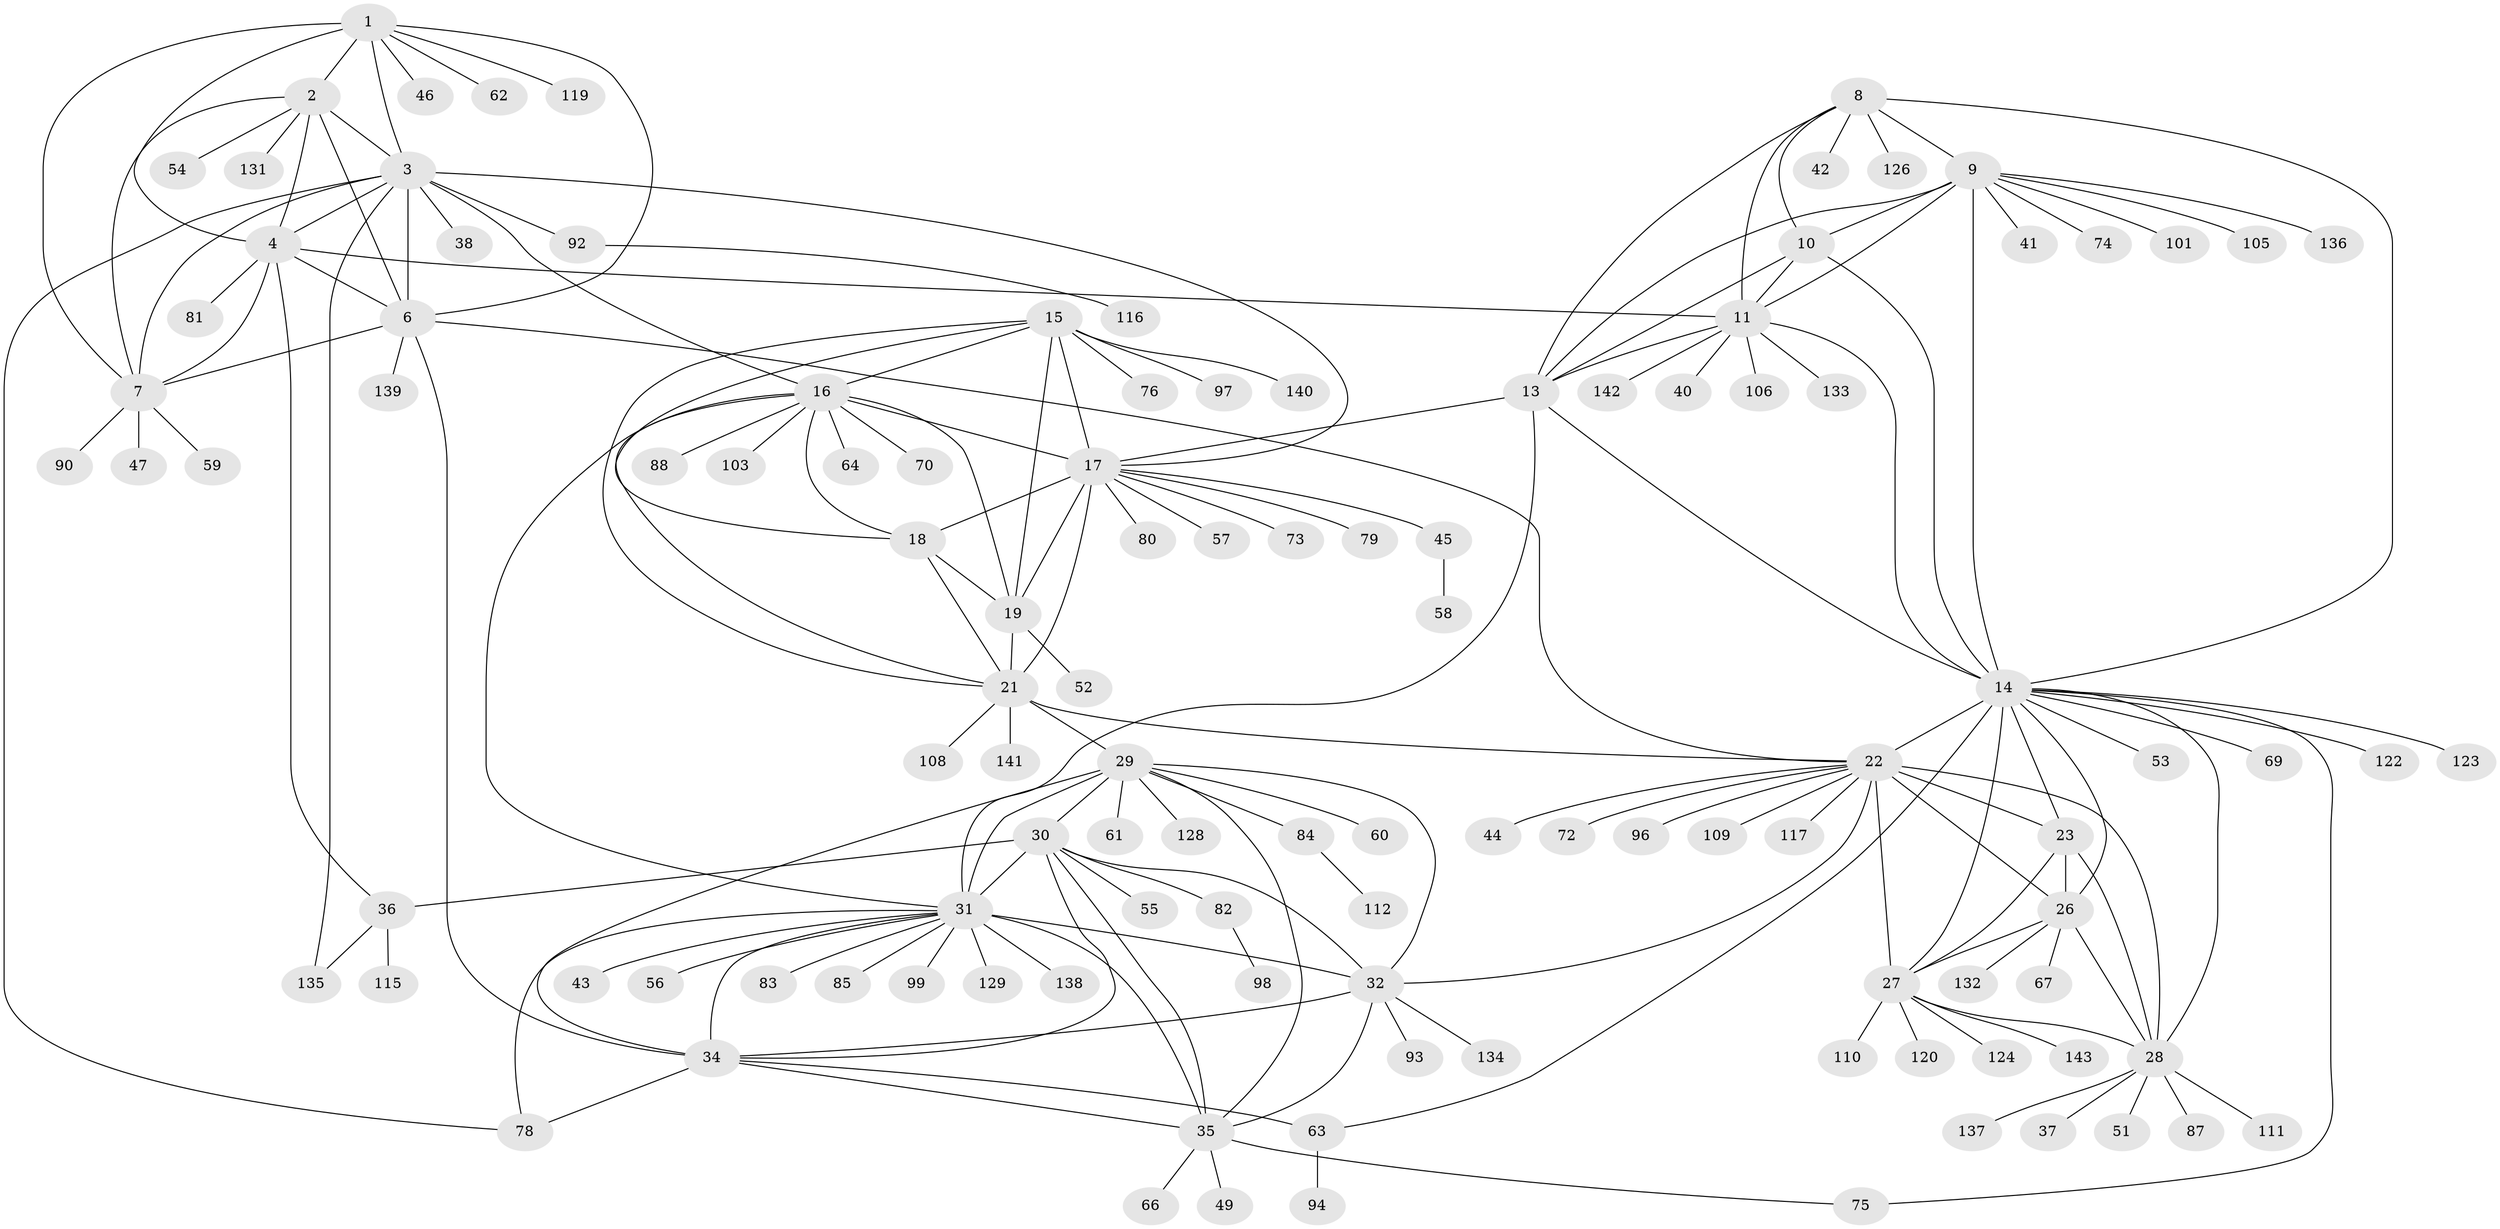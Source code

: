 // Generated by graph-tools (version 1.1) at 2025/24/03/03/25 07:24:10]
// undirected, 115 vertices, 178 edges
graph export_dot {
graph [start="1"]
  node [color=gray90,style=filled];
  1 [super="+127"];
  2 [super="+121"];
  3 [super="+5"];
  4 [super="+130"];
  6 [super="+125"];
  7 [super="+104"];
  8 [super="+71"];
  9 [super="+12"];
  10;
  11 [super="+95"];
  13 [super="+86"];
  14 [super="+24"];
  15 [super="+89"];
  16 [super="+102"];
  17 [super="+20"];
  18;
  19 [super="+114"];
  21 [super="+113"];
  22 [super="+25"];
  23 [super="+91"];
  26 [super="+39"];
  27 [super="+48"];
  28 [super="+77"];
  29 [super="+65"];
  30;
  31 [super="+33"];
  32;
  34 [super="+107"];
  35;
  36;
  37;
  38;
  40;
  41 [super="+118"];
  42;
  43;
  44;
  45 [super="+50"];
  46;
  47;
  49;
  51;
  52;
  53;
  54;
  55;
  56 [super="+68"];
  57;
  58;
  59;
  60;
  61;
  62;
  63 [super="+100"];
  64;
  66;
  67;
  69;
  70;
  72;
  73;
  74;
  75;
  76;
  78;
  79;
  80;
  81;
  82;
  83;
  84;
  85;
  87;
  88;
  90;
  92;
  93;
  94;
  96;
  97;
  98;
  99;
  101;
  103;
  105;
  106;
  108;
  109;
  110;
  111;
  112;
  115;
  116;
  117;
  119;
  120;
  122;
  123;
  124;
  126;
  128;
  129;
  131;
  132;
  133;
  134;
  135;
  136;
  137;
  138;
  139;
  140;
  141;
  142;
  143;
  1 -- 2;
  1 -- 3 [weight=2];
  1 -- 4;
  1 -- 6;
  1 -- 7;
  1 -- 46;
  1 -- 62;
  1 -- 119;
  2 -- 3 [weight=2];
  2 -- 4;
  2 -- 6;
  2 -- 7;
  2 -- 54;
  2 -- 131;
  3 -- 4 [weight=2];
  3 -- 6 [weight=2];
  3 -- 7 [weight=2];
  3 -- 17;
  3 -- 38;
  3 -- 78;
  3 -- 135;
  3 -- 92;
  3 -- 16;
  4 -- 6;
  4 -- 7;
  4 -- 11 [weight=2];
  4 -- 36;
  4 -- 81;
  6 -- 7;
  6 -- 22;
  6 -- 34;
  6 -- 139;
  7 -- 47;
  7 -- 59;
  7 -- 90;
  8 -- 9 [weight=2];
  8 -- 10;
  8 -- 11;
  8 -- 13;
  8 -- 14;
  8 -- 42;
  8 -- 126;
  9 -- 10 [weight=2];
  9 -- 11 [weight=2];
  9 -- 13 [weight=2];
  9 -- 14 [weight=2];
  9 -- 74;
  9 -- 101;
  9 -- 136;
  9 -- 41;
  9 -- 105;
  10 -- 11;
  10 -- 13;
  10 -- 14;
  11 -- 13;
  11 -- 14;
  11 -- 40;
  11 -- 106;
  11 -- 133;
  11 -- 142;
  13 -- 14;
  13 -- 31;
  13 -- 17;
  14 -- 63;
  14 -- 122;
  14 -- 69;
  14 -- 27;
  14 -- 75;
  14 -- 53;
  14 -- 22 [weight=2];
  14 -- 23;
  14 -- 26;
  14 -- 123;
  14 -- 28;
  15 -- 16;
  15 -- 17 [weight=2];
  15 -- 18;
  15 -- 19;
  15 -- 21;
  15 -- 76;
  15 -- 97;
  15 -- 140;
  16 -- 17 [weight=2];
  16 -- 18;
  16 -- 19;
  16 -- 21;
  16 -- 31;
  16 -- 64;
  16 -- 70;
  16 -- 88;
  16 -- 103;
  17 -- 18 [weight=2];
  17 -- 19 [weight=2];
  17 -- 21 [weight=2];
  17 -- 79;
  17 -- 80;
  17 -- 73;
  17 -- 45;
  17 -- 57;
  18 -- 19;
  18 -- 21;
  19 -- 21;
  19 -- 52;
  21 -- 22;
  21 -- 108;
  21 -- 141;
  21 -- 29;
  22 -- 23 [weight=2];
  22 -- 26 [weight=2];
  22 -- 27 [weight=2];
  22 -- 28 [weight=2];
  22 -- 32;
  22 -- 44;
  22 -- 72;
  22 -- 96;
  22 -- 109;
  22 -- 117;
  23 -- 26;
  23 -- 27;
  23 -- 28;
  26 -- 27;
  26 -- 28;
  26 -- 67;
  26 -- 132;
  27 -- 28;
  27 -- 110;
  27 -- 120;
  27 -- 124;
  27 -- 143;
  28 -- 37;
  28 -- 51;
  28 -- 87;
  28 -- 111;
  28 -- 137;
  29 -- 30;
  29 -- 31 [weight=2];
  29 -- 32;
  29 -- 34;
  29 -- 35;
  29 -- 60;
  29 -- 61;
  29 -- 84;
  29 -- 128;
  30 -- 31 [weight=2];
  30 -- 32;
  30 -- 34;
  30 -- 35;
  30 -- 36;
  30 -- 55;
  30 -- 82;
  31 -- 32 [weight=2];
  31 -- 34 [weight=2];
  31 -- 35 [weight=2];
  31 -- 56;
  31 -- 78;
  31 -- 85;
  31 -- 99;
  31 -- 129;
  31 -- 138;
  31 -- 43;
  31 -- 83;
  32 -- 34;
  32 -- 35;
  32 -- 93;
  32 -- 134;
  34 -- 35;
  34 -- 63;
  34 -- 78;
  35 -- 49;
  35 -- 66;
  35 -- 75;
  36 -- 115;
  36 -- 135;
  45 -- 58;
  63 -- 94;
  82 -- 98;
  84 -- 112;
  92 -- 116;
}
